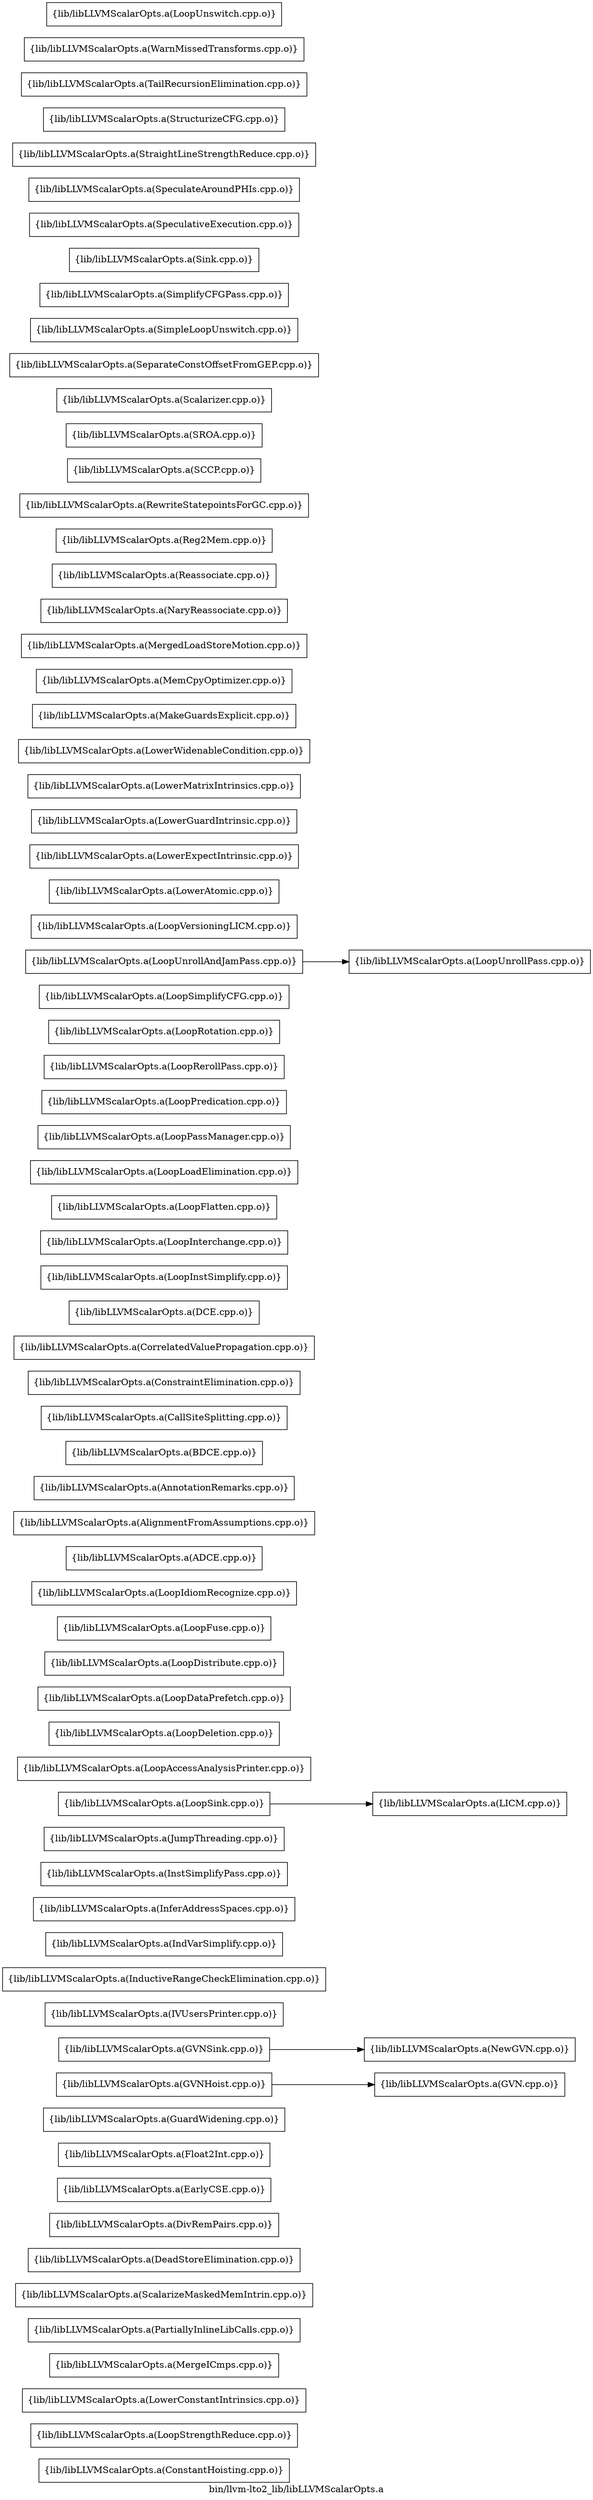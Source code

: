 digraph "bin/llvm-lto2_lib/libLLVMScalarOpts.a" {
	label="bin/llvm-lto2_lib/libLLVMScalarOpts.a";
	rankdir=LR;

	Node0x55c4b18712f8 [shape=record,shape=box,group=0,label="{lib/libLLVMScalarOpts.a(ConstantHoisting.cpp.o)}"];
	Node0x55c4b187e188 [shape=record,shape=box,group=0,label="{lib/libLLVMScalarOpts.a(LoopStrengthReduce.cpp.o)}"];
	Node0x55c4b188e178 [shape=record,shape=box,group=0,label="{lib/libLLVMScalarOpts.a(LowerConstantIntrinsics.cpp.o)}"];
	Node0x55c4b1886f68 [shape=record,shape=box,group=0,label="{lib/libLLVMScalarOpts.a(MergeICmps.cpp.o)}"];
	Node0x55c4b1887a08 [shape=record,shape=box,group=0,label="{lib/libLLVMScalarOpts.a(PartiallyInlineLibCalls.cpp.o)}"];
	Node0x55c4b1879188 [shape=record,shape=box,group=0,label="{lib/libLLVMScalarOpts.a(ScalarizeMaskedMemIntrin.cpp.o)}"];
	Node0x55c4b1887b48 [shape=record,shape=box,group=0,label="{lib/libLLVMScalarOpts.a(DeadStoreElimination.cpp.o)}"];
	Node0x55c4b1888278 [shape=record,shape=box,group=0,label="{lib/libLLVMScalarOpts.a(DivRemPairs.cpp.o)}"];
	Node0x55c4b1887698 [shape=record,shape=box,group=0,label="{lib/libLLVMScalarOpts.a(EarlyCSE.cpp.o)}"];
	Node0x55c4b188b7e8 [shape=record,shape=box,group=0,label="{lib/libLLVMScalarOpts.a(Float2Int.cpp.o)}"];
	Node0x55c4b188aed8 [shape=record,shape=box,group=0,label="{lib/libLLVMScalarOpts.a(GuardWidening.cpp.o)}"];
	Node0x55c4b188b1a8 [shape=record,shape=box,group=0,label="{lib/libLLVMScalarOpts.a(GVN.cpp.o)}"];
	Node0x55c4b188a3e8 [shape=record,shape=box,group=0,label="{lib/libLLVMScalarOpts.a(GVNHoist.cpp.o)}"];
	Node0x55c4b188a3e8 -> Node0x55c4b188b1a8;
	Node0x55c4b1889c68 [shape=record,shape=box,group=0,label="{lib/libLLVMScalarOpts.a(GVNSink.cpp.o)}"];
	Node0x55c4b1889c68 -> Node0x55c4b1887f58;
	Node0x55c4b1889f38 [shape=record,shape=box,group=0,label="{lib/libLLVMScalarOpts.a(IVUsersPrinter.cpp.o)}"];
	Node0x55c4b188e5d8 [shape=record,shape=box,group=0,label="{lib/libLLVMScalarOpts.a(InductiveRangeCheckElimination.cpp.o)}"];
	Node0x55c4b188d818 [shape=record,shape=box,group=0,label="{lib/libLLVMScalarOpts.a(IndVarSimplify.cpp.o)}"];
	Node0x55c4b187ff88 [shape=record,shape=box,group=0,label="{lib/libLLVMScalarOpts.a(InferAddressSpaces.cpp.o)}"];
	Node0x55c4b1884358 [shape=record,shape=box,group=0,label="{lib/libLLVMScalarOpts.a(InstSimplifyPass.cpp.o)}"];
	Node0x55c4b1883688 [shape=record,shape=box,group=0,label="{lib/libLLVMScalarOpts.a(JumpThreading.cpp.o)}"];
	Node0x55c4b1883d18 [shape=record,shape=box,group=0,label="{lib/libLLVMScalarOpts.a(LICM.cpp.o)}"];
	Node0x55c4b1883138 [shape=record,shape=box,group=0,label="{lib/libLLVMScalarOpts.a(LoopAccessAnalysisPrinter.cpp.o)}"];
	Node0x55c4b1882238 [shape=record,shape=box,group=0,label="{lib/libLLVMScalarOpts.a(LoopSink.cpp.o)}"];
	Node0x55c4b1882238 -> Node0x55c4b1883d18;
	Node0x55c4b1882828 [shape=record,shape=box,group=0,label="{lib/libLLVMScalarOpts.a(LoopDeletion.cpp.o)}"];
	Node0x55c4b187cfb8 [shape=record,shape=box,group=0,label="{lib/libLLVMScalarOpts.a(LoopDataPrefetch.cpp.o)}"];
	Node0x55c4b187bde8 [shape=record,shape=box,group=0,label="{lib/libLLVMScalarOpts.a(LoopDistribute.cpp.o)}"];
	Node0x55c4b187b618 [shape=record,shape=box,group=0,label="{lib/libLLVMScalarOpts.a(LoopFuse.cpp.o)}"];
	Node0x55c4b187b758 [shape=record,shape=box,group=0,label="{lib/libLLVMScalarOpts.a(LoopIdiomRecognize.cpp.o)}"];
	Node0x55c4b18735f8 [shape=record,shape=box,group=0,label="{lib/libLLVMScalarOpts.a(ADCE.cpp.o)}"];
	Node0x55c4b1875628 [shape=record,shape=box,group=0,label="{lib/libLLVMScalarOpts.a(AlignmentFromAssumptions.cpp.o)}"];
	Node0x55c4b1874f48 [shape=record,shape=box,group=0,label="{lib/libLLVMScalarOpts.a(AnnotationRemarks.cpp.o)}"];
	Node0x55c4b18747c8 [shape=record,shape=box,group=0,label="{lib/libLLVMScalarOpts.a(BDCE.cpp.o)}"];
	Node0x55c4b1871ac8 [shape=record,shape=box,group=0,label="{lib/libLLVMScalarOpts.a(CallSiteSplitting.cpp.o)}"];
	Node0x55c4b1870ad8 [shape=record,shape=box,group=0,label="{lib/libLLVMScalarOpts.a(ConstraintElimination.cpp.o)}"];
	Node0x55c4b1872bf8 [shape=record,shape=box,group=0,label="{lib/libLLVMScalarOpts.a(CorrelatedValuePropagation.cpp.o)}"];
	Node0x55c4b1872518 [shape=record,shape=box,group=0,label="{lib/libLLVMScalarOpts.a(DCE.cpp.o)}"];
	Node0x55c4b1878698 [shape=record,shape=box,group=0,label="{lib/libLLVMScalarOpts.a(LoopInstSimplify.cpp.o)}"];
	Node0x55c4b1879fe8 [shape=record,shape=box,group=0,label="{lib/libLLVMScalarOpts.a(LoopInterchange.cpp.o)}"];
	Node0x55c4b1879868 [shape=record,shape=box,group=0,label="{lib/libLLVMScalarOpts.a(LoopFlatten.cpp.o)}"];
	Node0x55c4b1879b38 [shape=record,shape=box,group=0,label="{lib/libLLVMScalarOpts.a(LoopLoadElimination.cpp.o)}"];
	Node0x55c4b18769d8 [shape=record,shape=box,group=0,label="{lib/libLLVMScalarOpts.a(LoopPassManager.cpp.o)}"];
	Node0x55c4b1875b28 [shape=record,shape=box,group=0,label="{lib/libLLVMScalarOpts.a(LoopPredication.cpp.o)}"];
	Node0x55c4b1877d38 [shape=record,shape=box,group=0,label="{lib/libLLVMScalarOpts.a(LoopRerollPass.cpp.o)}"];
	Node0x55c4b1877dd8 [shape=record,shape=box,group=0,label="{lib/libLLVMScalarOpts.a(LoopRotation.cpp.o)}"];
	Node0x55c4b1877608 [shape=record,shape=box,group=0,label="{lib/libLLVMScalarOpts.a(LoopSimplifyCFG.cpp.o)}"];
	Node0x55c4b187e368 [shape=record,shape=box,group=0,label="{lib/libLLVMScalarOpts.a(LoopUnrollPass.cpp.o)}"];
	Node0x55c4b188c5a8 [shape=record,shape=box,group=0,label="{lib/libLLVMScalarOpts.a(LoopUnrollAndJamPass.cpp.o)}"];
	Node0x55c4b188c5a8 -> Node0x55c4b187e368;
	Node0x55c4b188ddb8 [shape=record,shape=box,group=0,label="{lib/libLLVMScalarOpts.a(LoopVersioningLICM.cpp.o)}"];
	Node0x55c4b188d4a8 [shape=record,shape=box,group=0,label="{lib/libLLVMScalarOpts.a(LowerAtomic.cpp.o)}"];
	Node0x55c4b1889ee8 [shape=record,shape=box,group=0,label="{lib/libLLVMScalarOpts.a(LowerExpectIntrinsic.cpp.o)}"];
	Node0x55c4b188ab68 [shape=record,shape=box,group=0,label="{lib/libLLVMScalarOpts.a(LowerGuardIntrinsic.cpp.o)}"];
	Node0x55c4b188a578 [shape=record,shape=box,group=0,label="{lib/libLLVMScalarOpts.a(LowerMatrixIntrinsics.cpp.o)}"];
	Node0x55c4b188b158 [shape=record,shape=box,group=0,label="{lib/libLLVMScalarOpts.a(LowerWidenableCondition.cpp.o)}"];
	Node0x55c4b188bf68 [shape=record,shape=box,group=0,label="{lib/libLLVMScalarOpts.a(MakeGuardsExplicit.cpp.o)}"];
	Node0x55c4b188b798 [shape=record,shape=box,group=0,label="{lib/libLLVMScalarOpts.a(MemCpyOptimizer.cpp.o)}"];
	Node0x55c4b1885de8 [shape=record,shape=box,group=0,label="{lib/libLLVMScalarOpts.a(MergedLoadStoreMotion.cpp.o)}"];
	Node0x55c4b1887d28 [shape=record,shape=box,group=0,label="{lib/libLLVMScalarOpts.a(NaryReassociate.cpp.o)}"];
	Node0x55c4b1887f58 [shape=record,shape=box,group=0,label="{lib/libLLVMScalarOpts.a(NewGVN.cpp.o)}"];
	Node0x55c4b1888f98 [shape=record,shape=box,group=0,label="{lib/libLLVMScalarOpts.a(Reassociate.cpp.o)}"];
	Node0x55c4b1888908 [shape=record,shape=box,group=0,label="{lib/libLLVMScalarOpts.a(Reg2Mem.cpp.o)}"];
	Node0x55c4b1888b88 [shape=record,shape=box,group=0,label="{lib/libLLVMScalarOpts.a(RewriteStatepointsForGC.cpp.o)}"];
	Node0x55c4b1894c08 [shape=record,shape=box,group=0,label="{lib/libLLVMScalarOpts.a(SCCP.cpp.o)}"];
	Node0x55c4b1893f88 [shape=record,shape=box,group=0,label="{lib/libLLVMScalarOpts.a(SROA.cpp.o)}"];
	Node0x55c4b1893c18 [shape=record,shape=box,group=0,label="{lib/libLLVMScalarOpts.a(Scalarizer.cpp.o)}"];
	Node0x55c4b1878a08 [shape=record,shape=box,group=0,label="{lib/libLLVMScalarOpts.a(SeparateConstOffsetFromGEP.cpp.o)}"];
	Node0x55c4b187a088 [shape=record,shape=box,group=0,label="{lib/libLLVMScalarOpts.a(SimpleLoopUnswitch.cpp.o)}"];
	Node0x55c4b1879908 [shape=record,shape=box,group=0,label="{lib/libLLVMScalarOpts.a(SimplifyCFGPass.cpp.o)}"];
	Node0x55c4b1879bd8 [shape=record,shape=box,group=0,label="{lib/libLLVMScalarOpts.a(Sink.cpp.o)}"];
	Node0x55c4b187bbb8 [shape=record,shape=box,group=0,label="{lib/libLLVMScalarOpts.a(SpeculativeExecution.cpp.o)}"];
	Node0x55c4b187ae98 [shape=record,shape=box,group=0,label="{lib/libLLVMScalarOpts.a(SpeculateAroundPHIs.cpp.o)}"];
	Node0x55c4b187acb8 [shape=record,shape=box,group=0,label="{lib/libLLVMScalarOpts.a(StraightLineStrengthReduce.cpp.o)}"];
	Node0x55c4b187c6a8 [shape=record,shape=box,group=0,label="{lib/libLLVMScalarOpts.a(StructurizeCFG.cpp.o)}"];
	Node0x55c4b187c428 [shape=record,shape=box,group=0,label="{lib/libLLVMScalarOpts.a(TailRecursionElimination.cpp.o)}"];
	Node0x55c4b187e0e8 [shape=record,shape=box,group=0,label="{lib/libLLVMScalarOpts.a(WarnMissedTransforms.cpp.o)}"];
	Node0x55c4b188d098 [shape=record,shape=box,group=0,label="{lib/libLLVMScalarOpts.a(LoopUnswitch.cpp.o)}"];
}
